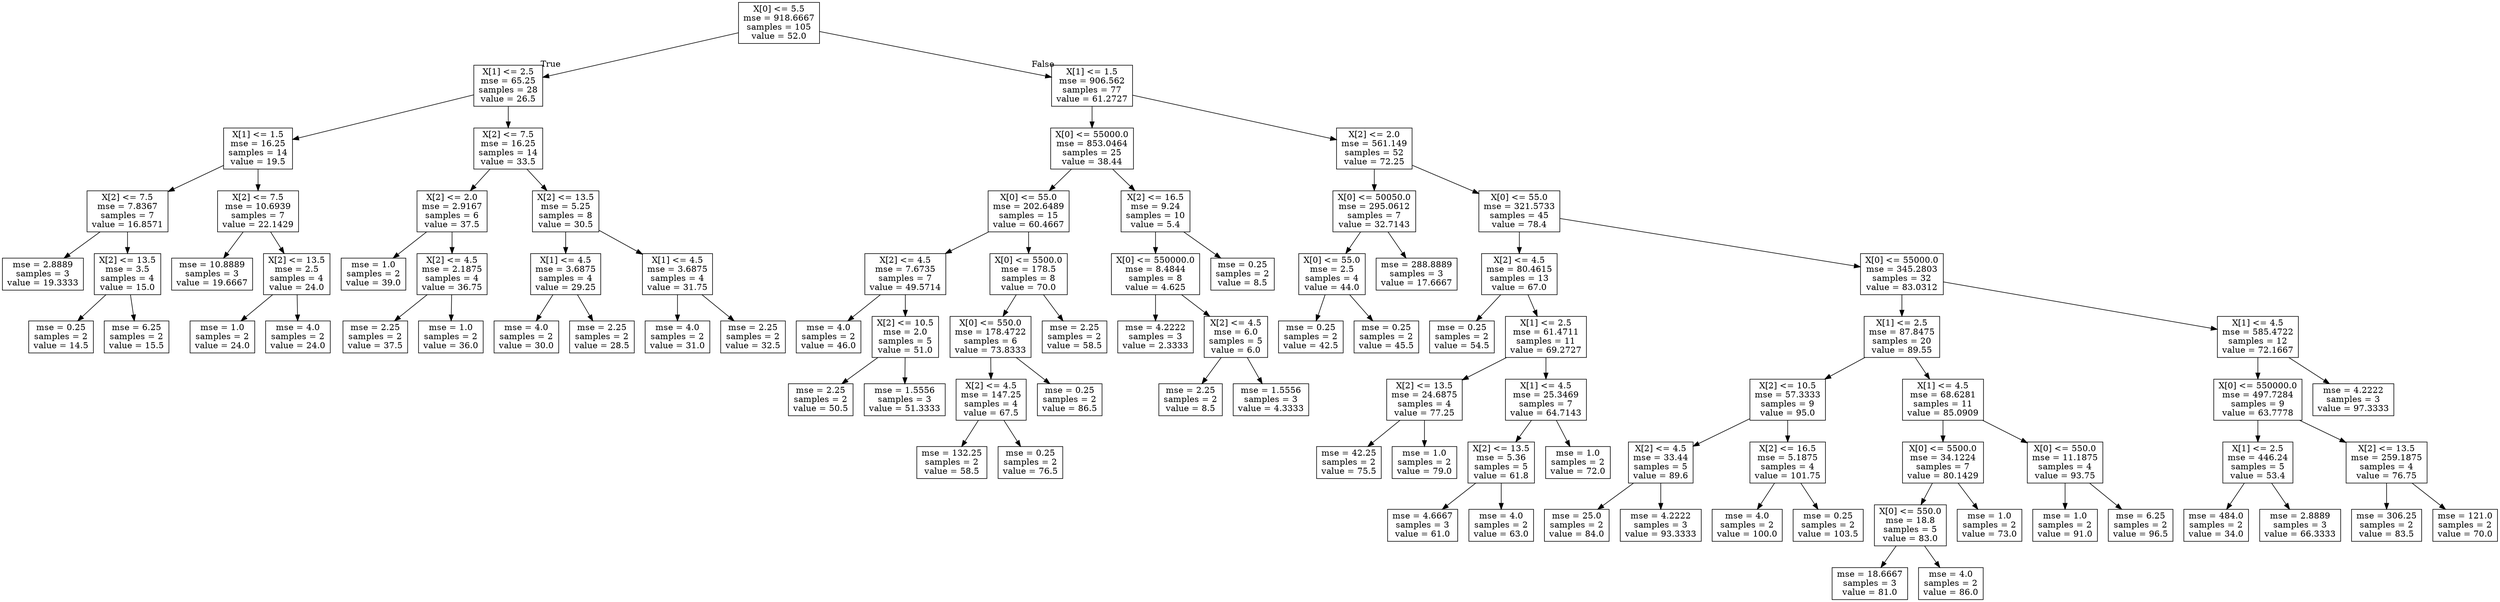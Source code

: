 digraph Tree {
node [shape=box] ;
0 [label="X[0] <= 5.5\nmse = 918.6667\nsamples = 105\nvalue = 52.0"] ;
1 [label="X[1] <= 2.5\nmse = 65.25\nsamples = 28\nvalue = 26.5"] ;
0 -> 1 [labeldistance=2.5, labelangle=45, headlabel="True"] ;
2 [label="X[1] <= 1.5\nmse = 16.25\nsamples = 14\nvalue = 19.5"] ;
1 -> 2 ;
3 [label="X[2] <= 7.5\nmse = 7.8367\nsamples = 7\nvalue = 16.8571"] ;
2 -> 3 ;
4 [label="mse = 2.8889\nsamples = 3\nvalue = 19.3333"] ;
3 -> 4 ;
5 [label="X[2] <= 13.5\nmse = 3.5\nsamples = 4\nvalue = 15.0"] ;
3 -> 5 ;
6 [label="mse = 0.25\nsamples = 2\nvalue = 14.5"] ;
5 -> 6 ;
7 [label="mse = 6.25\nsamples = 2\nvalue = 15.5"] ;
5 -> 7 ;
8 [label="X[2] <= 7.5\nmse = 10.6939\nsamples = 7\nvalue = 22.1429"] ;
2 -> 8 ;
9 [label="mse = 10.8889\nsamples = 3\nvalue = 19.6667"] ;
8 -> 9 ;
10 [label="X[2] <= 13.5\nmse = 2.5\nsamples = 4\nvalue = 24.0"] ;
8 -> 10 ;
11 [label="mse = 1.0\nsamples = 2\nvalue = 24.0"] ;
10 -> 11 ;
12 [label="mse = 4.0\nsamples = 2\nvalue = 24.0"] ;
10 -> 12 ;
13 [label="X[2] <= 7.5\nmse = 16.25\nsamples = 14\nvalue = 33.5"] ;
1 -> 13 ;
14 [label="X[2] <= 2.0\nmse = 2.9167\nsamples = 6\nvalue = 37.5"] ;
13 -> 14 ;
15 [label="mse = 1.0\nsamples = 2\nvalue = 39.0"] ;
14 -> 15 ;
16 [label="X[2] <= 4.5\nmse = 2.1875\nsamples = 4\nvalue = 36.75"] ;
14 -> 16 ;
17 [label="mse = 2.25\nsamples = 2\nvalue = 37.5"] ;
16 -> 17 ;
18 [label="mse = 1.0\nsamples = 2\nvalue = 36.0"] ;
16 -> 18 ;
19 [label="X[2] <= 13.5\nmse = 5.25\nsamples = 8\nvalue = 30.5"] ;
13 -> 19 ;
20 [label="X[1] <= 4.5\nmse = 3.6875\nsamples = 4\nvalue = 29.25"] ;
19 -> 20 ;
21 [label="mse = 4.0\nsamples = 2\nvalue = 30.0"] ;
20 -> 21 ;
22 [label="mse = 2.25\nsamples = 2\nvalue = 28.5"] ;
20 -> 22 ;
23 [label="X[1] <= 4.5\nmse = 3.6875\nsamples = 4\nvalue = 31.75"] ;
19 -> 23 ;
24 [label="mse = 4.0\nsamples = 2\nvalue = 31.0"] ;
23 -> 24 ;
25 [label="mse = 2.25\nsamples = 2\nvalue = 32.5"] ;
23 -> 25 ;
26 [label="X[1] <= 1.5\nmse = 906.562\nsamples = 77\nvalue = 61.2727"] ;
0 -> 26 [labeldistance=2.5, labelangle=-45, headlabel="False"] ;
27 [label="X[0] <= 55000.0\nmse = 853.0464\nsamples = 25\nvalue = 38.44"] ;
26 -> 27 ;
28 [label="X[0] <= 55.0\nmse = 202.6489\nsamples = 15\nvalue = 60.4667"] ;
27 -> 28 ;
29 [label="X[2] <= 4.5\nmse = 7.6735\nsamples = 7\nvalue = 49.5714"] ;
28 -> 29 ;
30 [label="mse = 4.0\nsamples = 2\nvalue = 46.0"] ;
29 -> 30 ;
31 [label="X[2] <= 10.5\nmse = 2.0\nsamples = 5\nvalue = 51.0"] ;
29 -> 31 ;
32 [label="mse = 2.25\nsamples = 2\nvalue = 50.5"] ;
31 -> 32 ;
33 [label="mse = 1.5556\nsamples = 3\nvalue = 51.3333"] ;
31 -> 33 ;
34 [label="X[0] <= 5500.0\nmse = 178.5\nsamples = 8\nvalue = 70.0"] ;
28 -> 34 ;
35 [label="X[0] <= 550.0\nmse = 178.4722\nsamples = 6\nvalue = 73.8333"] ;
34 -> 35 ;
36 [label="X[2] <= 4.5\nmse = 147.25\nsamples = 4\nvalue = 67.5"] ;
35 -> 36 ;
37 [label="mse = 132.25\nsamples = 2\nvalue = 58.5"] ;
36 -> 37 ;
38 [label="mse = 0.25\nsamples = 2\nvalue = 76.5"] ;
36 -> 38 ;
39 [label="mse = 0.25\nsamples = 2\nvalue = 86.5"] ;
35 -> 39 ;
40 [label="mse = 2.25\nsamples = 2\nvalue = 58.5"] ;
34 -> 40 ;
41 [label="X[2] <= 16.5\nmse = 9.24\nsamples = 10\nvalue = 5.4"] ;
27 -> 41 ;
42 [label="X[0] <= 550000.0\nmse = 8.4844\nsamples = 8\nvalue = 4.625"] ;
41 -> 42 ;
43 [label="mse = 4.2222\nsamples = 3\nvalue = 2.3333"] ;
42 -> 43 ;
44 [label="X[2] <= 4.5\nmse = 6.0\nsamples = 5\nvalue = 6.0"] ;
42 -> 44 ;
45 [label="mse = 2.25\nsamples = 2\nvalue = 8.5"] ;
44 -> 45 ;
46 [label="mse = 1.5556\nsamples = 3\nvalue = 4.3333"] ;
44 -> 46 ;
47 [label="mse = 0.25\nsamples = 2\nvalue = 8.5"] ;
41 -> 47 ;
48 [label="X[2] <= 2.0\nmse = 561.149\nsamples = 52\nvalue = 72.25"] ;
26 -> 48 ;
49 [label="X[0] <= 50050.0\nmse = 295.0612\nsamples = 7\nvalue = 32.7143"] ;
48 -> 49 ;
50 [label="X[0] <= 55.0\nmse = 2.5\nsamples = 4\nvalue = 44.0"] ;
49 -> 50 ;
51 [label="mse = 0.25\nsamples = 2\nvalue = 42.5"] ;
50 -> 51 ;
52 [label="mse = 0.25\nsamples = 2\nvalue = 45.5"] ;
50 -> 52 ;
53 [label="mse = 288.8889\nsamples = 3\nvalue = 17.6667"] ;
49 -> 53 ;
54 [label="X[0] <= 55.0\nmse = 321.5733\nsamples = 45\nvalue = 78.4"] ;
48 -> 54 ;
55 [label="X[2] <= 4.5\nmse = 80.4615\nsamples = 13\nvalue = 67.0"] ;
54 -> 55 ;
56 [label="mse = 0.25\nsamples = 2\nvalue = 54.5"] ;
55 -> 56 ;
57 [label="X[1] <= 2.5\nmse = 61.4711\nsamples = 11\nvalue = 69.2727"] ;
55 -> 57 ;
58 [label="X[2] <= 13.5\nmse = 24.6875\nsamples = 4\nvalue = 77.25"] ;
57 -> 58 ;
59 [label="mse = 42.25\nsamples = 2\nvalue = 75.5"] ;
58 -> 59 ;
60 [label="mse = 1.0\nsamples = 2\nvalue = 79.0"] ;
58 -> 60 ;
61 [label="X[1] <= 4.5\nmse = 25.3469\nsamples = 7\nvalue = 64.7143"] ;
57 -> 61 ;
62 [label="X[2] <= 13.5\nmse = 5.36\nsamples = 5\nvalue = 61.8"] ;
61 -> 62 ;
63 [label="mse = 4.6667\nsamples = 3\nvalue = 61.0"] ;
62 -> 63 ;
64 [label="mse = 4.0\nsamples = 2\nvalue = 63.0"] ;
62 -> 64 ;
65 [label="mse = 1.0\nsamples = 2\nvalue = 72.0"] ;
61 -> 65 ;
66 [label="X[0] <= 55000.0\nmse = 345.2803\nsamples = 32\nvalue = 83.0312"] ;
54 -> 66 ;
67 [label="X[1] <= 2.5\nmse = 87.8475\nsamples = 20\nvalue = 89.55"] ;
66 -> 67 ;
68 [label="X[2] <= 10.5\nmse = 57.3333\nsamples = 9\nvalue = 95.0"] ;
67 -> 68 ;
69 [label="X[2] <= 4.5\nmse = 33.44\nsamples = 5\nvalue = 89.6"] ;
68 -> 69 ;
70 [label="mse = 25.0\nsamples = 2\nvalue = 84.0"] ;
69 -> 70 ;
71 [label="mse = 4.2222\nsamples = 3\nvalue = 93.3333"] ;
69 -> 71 ;
72 [label="X[2] <= 16.5\nmse = 5.1875\nsamples = 4\nvalue = 101.75"] ;
68 -> 72 ;
73 [label="mse = 4.0\nsamples = 2\nvalue = 100.0"] ;
72 -> 73 ;
74 [label="mse = 0.25\nsamples = 2\nvalue = 103.5"] ;
72 -> 74 ;
75 [label="X[1] <= 4.5\nmse = 68.6281\nsamples = 11\nvalue = 85.0909"] ;
67 -> 75 ;
76 [label="X[0] <= 5500.0\nmse = 34.1224\nsamples = 7\nvalue = 80.1429"] ;
75 -> 76 ;
77 [label="X[0] <= 550.0\nmse = 18.8\nsamples = 5\nvalue = 83.0"] ;
76 -> 77 ;
78 [label="mse = 18.6667\nsamples = 3\nvalue = 81.0"] ;
77 -> 78 ;
79 [label="mse = 4.0\nsamples = 2\nvalue = 86.0"] ;
77 -> 79 ;
80 [label="mse = 1.0\nsamples = 2\nvalue = 73.0"] ;
76 -> 80 ;
81 [label="X[0] <= 550.0\nmse = 11.1875\nsamples = 4\nvalue = 93.75"] ;
75 -> 81 ;
82 [label="mse = 1.0\nsamples = 2\nvalue = 91.0"] ;
81 -> 82 ;
83 [label="mse = 6.25\nsamples = 2\nvalue = 96.5"] ;
81 -> 83 ;
84 [label="X[1] <= 4.5\nmse = 585.4722\nsamples = 12\nvalue = 72.1667"] ;
66 -> 84 ;
85 [label="X[0] <= 550000.0\nmse = 497.7284\nsamples = 9\nvalue = 63.7778"] ;
84 -> 85 ;
86 [label="X[1] <= 2.5\nmse = 446.24\nsamples = 5\nvalue = 53.4"] ;
85 -> 86 ;
87 [label="mse = 484.0\nsamples = 2\nvalue = 34.0"] ;
86 -> 87 ;
88 [label="mse = 2.8889\nsamples = 3\nvalue = 66.3333"] ;
86 -> 88 ;
89 [label="X[2] <= 13.5\nmse = 259.1875\nsamples = 4\nvalue = 76.75"] ;
85 -> 89 ;
90 [label="mse = 306.25\nsamples = 2\nvalue = 83.5"] ;
89 -> 90 ;
91 [label="mse = 121.0\nsamples = 2\nvalue = 70.0"] ;
89 -> 91 ;
92 [label="mse = 4.2222\nsamples = 3\nvalue = 97.3333"] ;
84 -> 92 ;
}